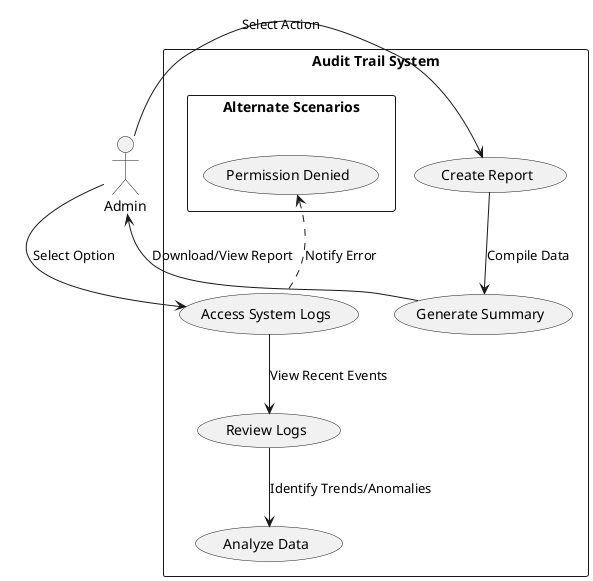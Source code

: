 @startuml
'https://plantuml.com/use-case-diagram
actor Admin

rectangle "Audit Trail System" {
    Admin --> (Access System Logs) : Select Option
    (Access System Logs) --> (Review Logs) : View Recent Events
    (Review Logs) --> (Analyze Data) : Identify Trends/Anomalies
    Admin --> (Create Report) : Select Action
    (Create Report) --> (Generate Summary) : Compile Data
    (Generate Summary) --> Admin : Download/View Report

    rectangle "Alternate Scenarios" {
        (Permission Denied) <.. (Access System Logs) : Notify Error
    }
}

@enduml